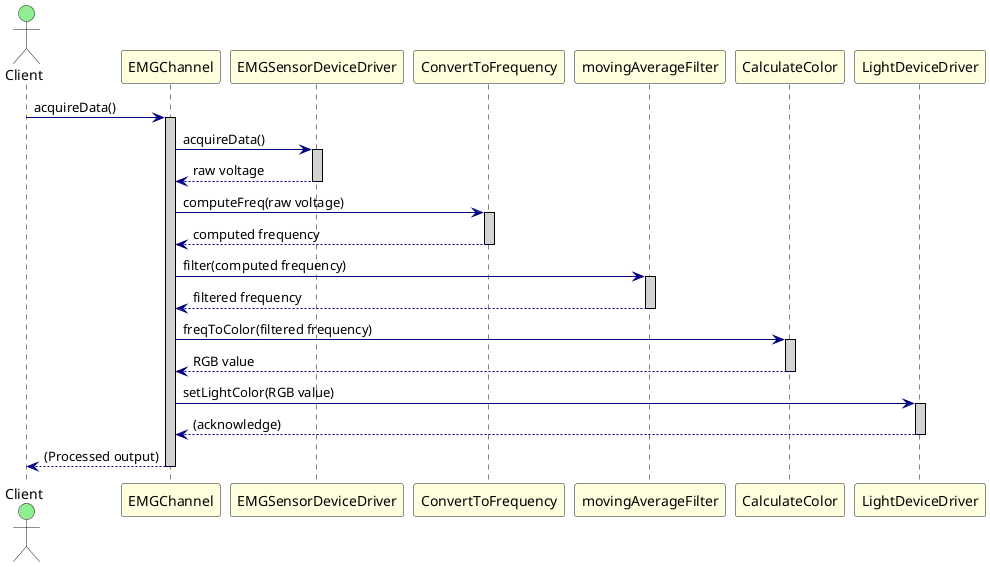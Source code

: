 @startuml ChannelPattern_SequenceDiagram

skinparam sequence {
    ActorBackgroundColor LightGreen
    ParticipantBackgroundColor LightYellow
    LifeLineBorderColor Black
    LifeLineBackgroundColor LightGray
    ArrowColor Navy
}

actor "Client" as Client
participant "EMGChannel" as Channel
participant "EMGSensorDeviceDriver" as Sensor
participant "ConvertToFrequency" as Converter
participant "movingAverageFilter" as Filter
participant "CalculateColor" as ColorCalc
participant "LightDeviceDriver" as LightDriver

Client -> Channel : acquireData()
activate Channel
Channel -> Sensor : acquireData()
activate Sensor
Sensor --> Channel : raw voltage
deactivate Sensor
Channel -> Converter : computeFreq(raw voltage)
activate Converter
Converter --> Channel : computed frequency
deactivate Converter
Channel -> Filter : filter(computed frequency)
activate Filter
Filter --> Channel : filtered frequency
deactivate Filter
Channel -> ColorCalc : freqToColor(filtered frequency)
activate ColorCalc
ColorCalc --> Channel : RGB value
deactivate ColorCalc
Channel -> LightDriver : setLightColor(RGB value)
activate LightDriver
LightDriver --> Channel : (acknowledge)
deactivate LightDriver
Channel --> Client : (Processed output)
deactivate Channel

@enduml
